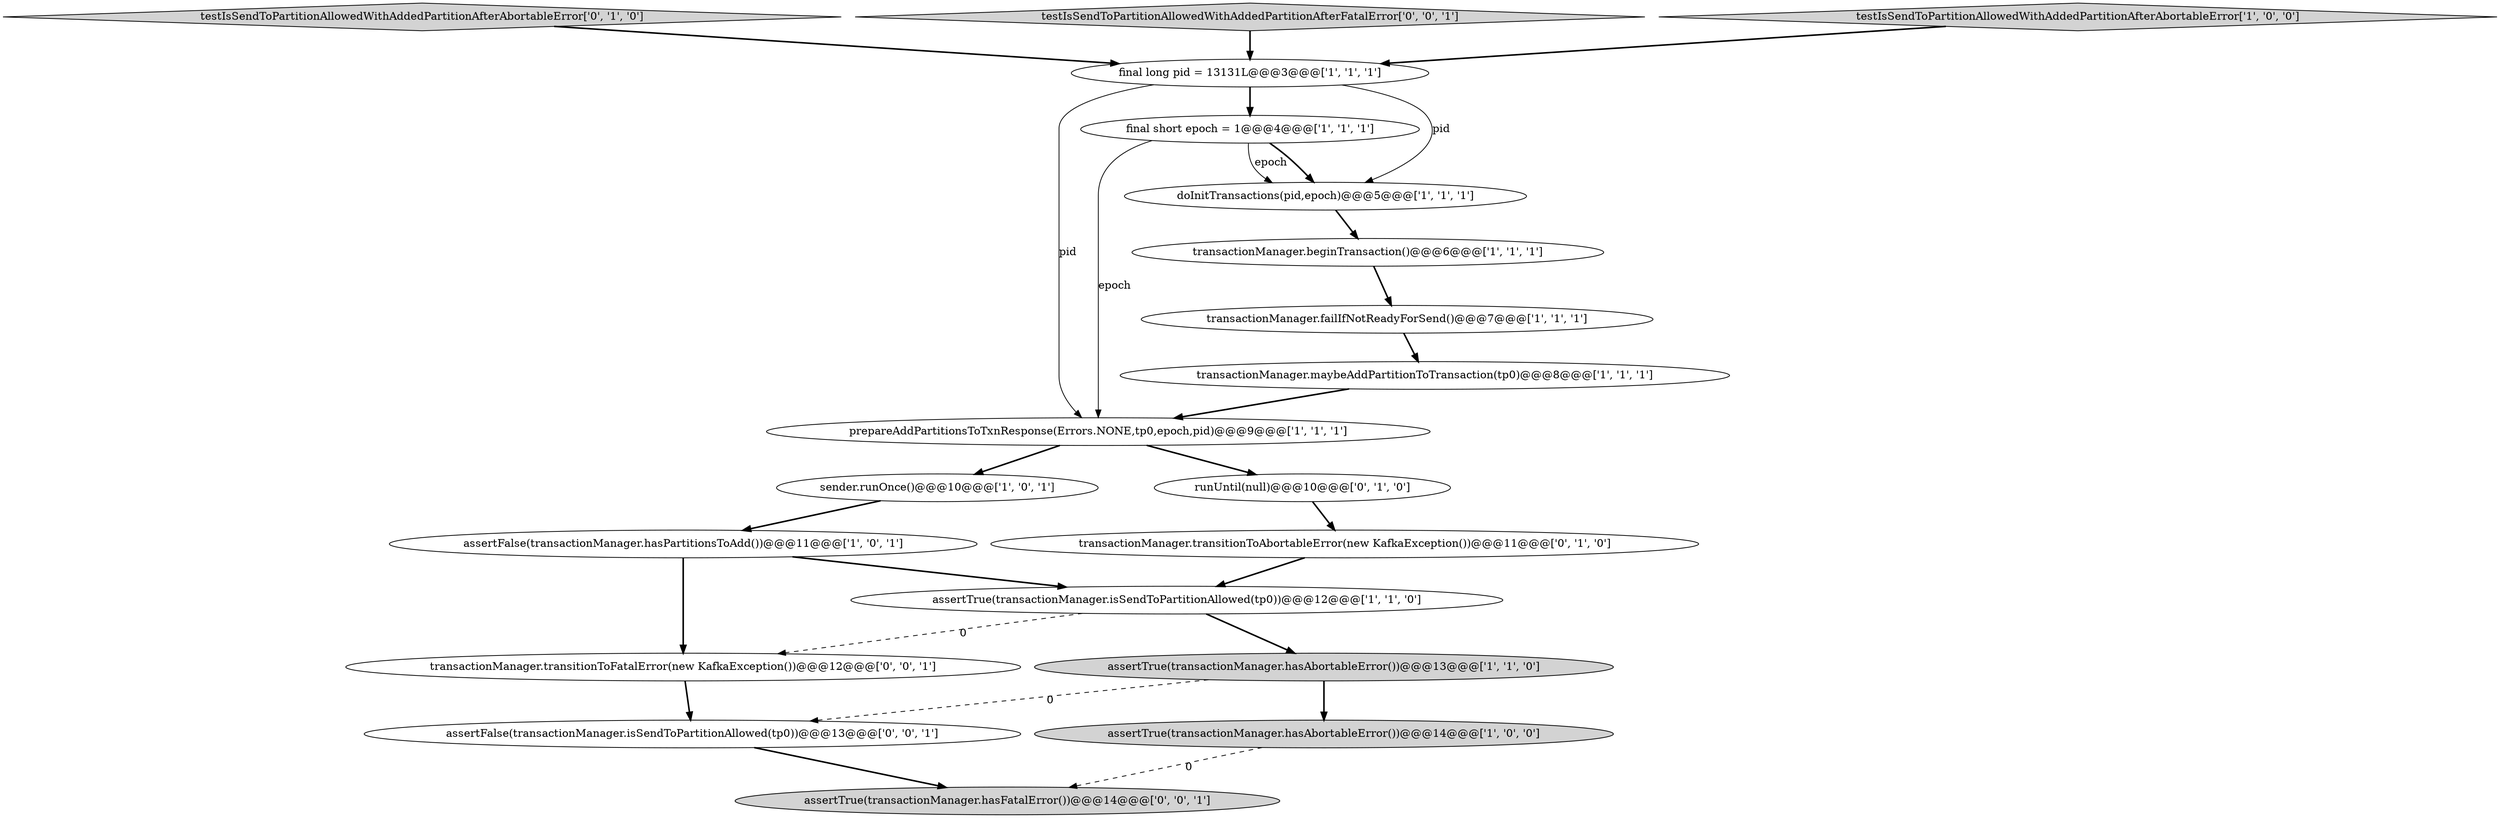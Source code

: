 digraph {
18 [style = filled, label = "assertTrue(transactionManager.hasFatalError())@@@14@@@['0', '0', '1']", fillcolor = lightgray, shape = ellipse image = "AAA0AAABBB3BBB"];
2 [style = filled, label = "transactionManager.beginTransaction()@@@6@@@['1', '1', '1']", fillcolor = white, shape = ellipse image = "AAA0AAABBB1BBB"];
7 [style = filled, label = "transactionManager.failIfNotReadyForSend()@@@7@@@['1', '1', '1']", fillcolor = white, shape = ellipse image = "AAA0AAABBB1BBB"];
13 [style = filled, label = "runUntil(null)@@@10@@@['0', '1', '0']", fillcolor = white, shape = ellipse image = "AAA0AAABBB2BBB"];
14 [style = filled, label = "testIsSendToPartitionAllowedWithAddedPartitionAfterAbortableError['0', '1', '0']", fillcolor = lightgray, shape = diamond image = "AAA0AAABBB2BBB"];
16 [style = filled, label = "testIsSendToPartitionAllowedWithAddedPartitionAfterFatalError['0', '0', '1']", fillcolor = lightgray, shape = diamond image = "AAA0AAABBB3BBB"];
1 [style = filled, label = "testIsSendToPartitionAllowedWithAddedPartitionAfterAbortableError['1', '0', '0']", fillcolor = lightgray, shape = diamond image = "AAA0AAABBB1BBB"];
9 [style = filled, label = "final long pid = 13131L@@@3@@@['1', '1', '1']", fillcolor = white, shape = ellipse image = "AAA0AAABBB1BBB"];
11 [style = filled, label = "sender.runOnce()@@@10@@@['1', '0', '1']", fillcolor = white, shape = ellipse image = "AAA0AAABBB1BBB"];
0 [style = filled, label = "doInitTransactions(pid,epoch)@@@5@@@['1', '1', '1']", fillcolor = white, shape = ellipse image = "AAA0AAABBB1BBB"];
6 [style = filled, label = "assertTrue(transactionManager.hasAbortableError())@@@14@@@['1', '0', '0']", fillcolor = lightgray, shape = ellipse image = "AAA0AAABBB1BBB"];
5 [style = filled, label = "assertTrue(transactionManager.isSendToPartitionAllowed(tp0))@@@12@@@['1', '1', '0']", fillcolor = white, shape = ellipse image = "AAA0AAABBB1BBB"];
17 [style = filled, label = "transactionManager.transitionToFatalError(new KafkaException())@@@12@@@['0', '0', '1']", fillcolor = white, shape = ellipse image = "AAA0AAABBB3BBB"];
10 [style = filled, label = "final short epoch = 1@@@4@@@['1', '1', '1']", fillcolor = white, shape = ellipse image = "AAA0AAABBB1BBB"];
4 [style = filled, label = "assertTrue(transactionManager.hasAbortableError())@@@13@@@['1', '1', '0']", fillcolor = lightgray, shape = ellipse image = "AAA0AAABBB1BBB"];
8 [style = filled, label = "assertFalse(transactionManager.hasPartitionsToAdd())@@@11@@@['1', '0', '1']", fillcolor = white, shape = ellipse image = "AAA0AAABBB1BBB"];
19 [style = filled, label = "assertFalse(transactionManager.isSendToPartitionAllowed(tp0))@@@13@@@['0', '0', '1']", fillcolor = white, shape = ellipse image = "AAA0AAABBB3BBB"];
15 [style = filled, label = "transactionManager.transitionToAbortableError(new KafkaException())@@@11@@@['0', '1', '0']", fillcolor = white, shape = ellipse image = "AAA0AAABBB2BBB"];
12 [style = filled, label = "prepareAddPartitionsToTxnResponse(Errors.NONE,tp0,epoch,pid)@@@9@@@['1', '1', '1']", fillcolor = white, shape = ellipse image = "AAA0AAABBB1BBB"];
3 [style = filled, label = "transactionManager.maybeAddPartitionToTransaction(tp0)@@@8@@@['1', '1', '1']", fillcolor = white, shape = ellipse image = "AAA0AAABBB1BBB"];
19->18 [style = bold, label=""];
4->6 [style = bold, label=""];
9->0 [style = solid, label="pid"];
0->2 [style = bold, label=""];
12->11 [style = bold, label=""];
9->10 [style = bold, label=""];
3->12 [style = bold, label=""];
9->12 [style = solid, label="pid"];
17->19 [style = bold, label=""];
7->3 [style = bold, label=""];
1->9 [style = bold, label=""];
15->5 [style = bold, label=""];
10->0 [style = solid, label="epoch"];
6->18 [style = dashed, label="0"];
8->17 [style = bold, label=""];
12->13 [style = bold, label=""];
5->17 [style = dashed, label="0"];
8->5 [style = bold, label=""];
5->4 [style = bold, label=""];
10->0 [style = bold, label=""];
11->8 [style = bold, label=""];
4->19 [style = dashed, label="0"];
14->9 [style = bold, label=""];
13->15 [style = bold, label=""];
2->7 [style = bold, label=""];
10->12 [style = solid, label="epoch"];
16->9 [style = bold, label=""];
}
